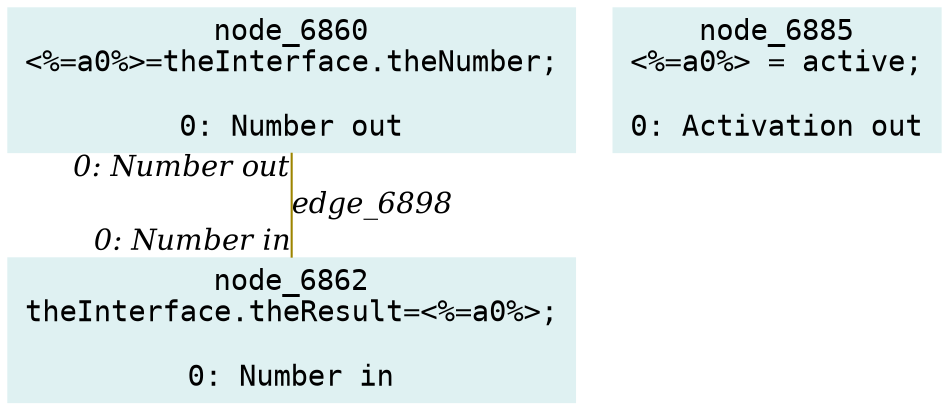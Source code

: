 digraph g{node_6860 [shape="box", style="filled", color="#dff1f2", fontname="Courier", label="node_6860
<%=a0%>=theInterface.theNumber;

0: Number out" ]
node_6862 [shape="box", style="filled", color="#dff1f2", fontname="Courier", label="node_6862
theInterface.theResult=<%=a0%>;

0: Number in" ]
node_6885 [shape="box", style="filled", color="#dff1f2", fontname="Courier", label="node_6885
<%=a0%> = active;

0: Activation out" ]
node_6860 -> node_6862 [dir=none, arrowHead=none, fontname="Times-Italic", arrowsize=1, color="#9d8400", label="edge_6898",  headlabel="0: Number in", taillabel="0: Number out" ]
}